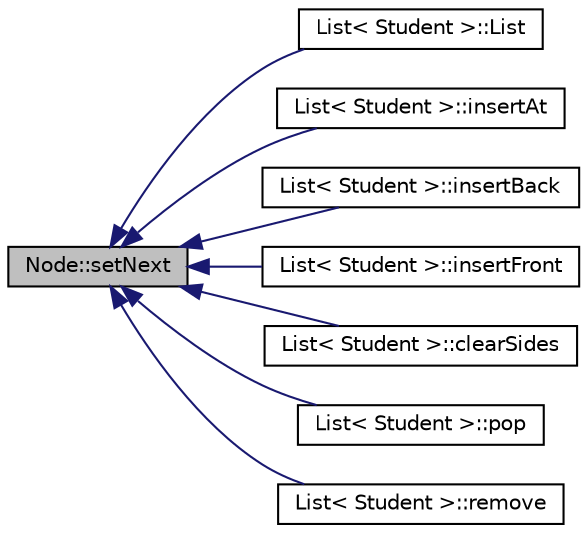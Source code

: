 digraph "Node::setNext"
{
  edge [fontname="Helvetica",fontsize="10",labelfontname="Helvetica",labelfontsize="10"];
  node [fontname="Helvetica",fontsize="10",shape=record];
  rankdir="LR";
  Node1 [label="Node::setNext",height=0.2,width=0.4,color="black", fillcolor="grey75", style="filled", fontcolor="black"];
  Node1 -> Node2 [dir="back",color="midnightblue",fontsize="10",style="solid",fontname="Helvetica"];
  Node2 [label="List\< Student \>::List",height=0.2,width=0.4,color="black", fillcolor="white", style="filled",URL="$class_list.html#a054ab94d95915e2a3b8945cbdf51a42b"];
  Node1 -> Node3 [dir="back",color="midnightblue",fontsize="10",style="solid",fontname="Helvetica"];
  Node3 [label="List\< Student \>::insertAt",height=0.2,width=0.4,color="black", fillcolor="white", style="filled",URL="$class_list.html#a62f806c2e345baff40798902f98722f3"];
  Node1 -> Node4 [dir="back",color="midnightblue",fontsize="10",style="solid",fontname="Helvetica"];
  Node4 [label="List\< Student \>::insertBack",height=0.2,width=0.4,color="black", fillcolor="white", style="filled",URL="$class_list.html#ab6b782189c3b9d5bd184428e7089576f"];
  Node1 -> Node5 [dir="back",color="midnightblue",fontsize="10",style="solid",fontname="Helvetica"];
  Node5 [label="List\< Student \>::insertFront",height=0.2,width=0.4,color="black", fillcolor="white", style="filled",URL="$class_list.html#ad1f90c530106d07bf59b80d5113e78cd"];
  Node1 -> Node6 [dir="back",color="midnightblue",fontsize="10",style="solid",fontname="Helvetica"];
  Node6 [label="List\< Student \>::clearSides",height=0.2,width=0.4,color="black", fillcolor="white", style="filled",URL="$class_list.html#ae026c56757ce1a696274813c00033404"];
  Node1 -> Node7 [dir="back",color="midnightblue",fontsize="10",style="solid",fontname="Helvetica"];
  Node7 [label="List\< Student \>::pop",height=0.2,width=0.4,color="black", fillcolor="white", style="filled",URL="$class_list.html#a985cb6f2b506e9d30e8fa59b39d44efd"];
  Node1 -> Node8 [dir="back",color="midnightblue",fontsize="10",style="solid",fontname="Helvetica"];
  Node8 [label="List\< Student \>::remove",height=0.2,width=0.4,color="black", fillcolor="white", style="filled",URL="$class_list.html#a104d8a6b2b3f64149acb31c2e3073bed"];
}
